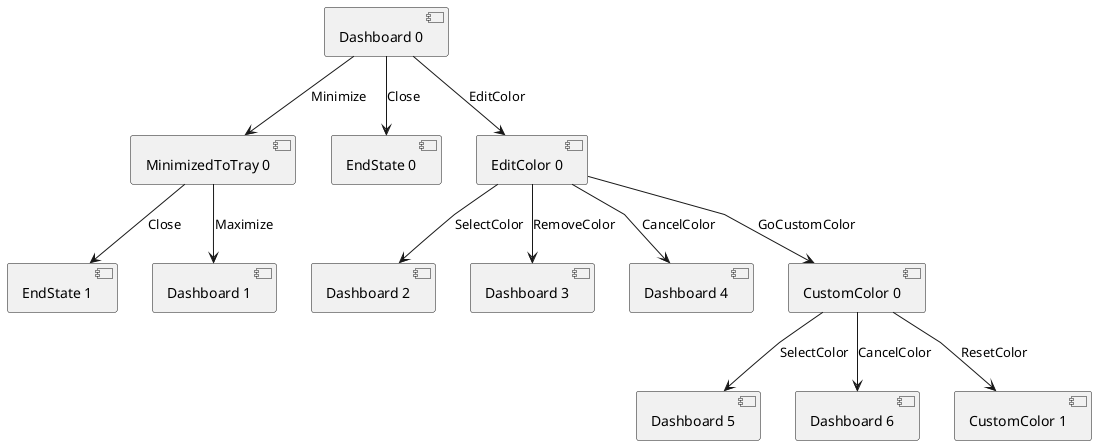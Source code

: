 @startuml
skinparam linetype polyline

[Dashboard 0] -d-> [MinimizedToTray 0] : Minimize
[Dashboard 0] -d-> [EndState 0] : Close
[Dashboard 0] -d-> [EditColor 0] : EditColor

[MinimizedToTray 0] -d-> [EndState 1] : Close
[MinimizedToTray 0] -d-> [Dashboard 1] : Maximize

[EditColor 0] -d-> [Dashboard 2] : SelectColor
[EditColor 0] -d-> [Dashboard 3] : RemoveColor
[EditColor 0] -d-> [Dashboard 4] : CancelColor
[EditColor 0] -d-> [CustomColor 0] : GoCustomColor

[CustomColor 0] -d-> [Dashboard 5] : SelectColor
[CustomColor 0] -d-> [Dashboard 6] : CancelColor
[CustomColor 0] -d-> [CustomColor 1] : ResetColor
@enduml